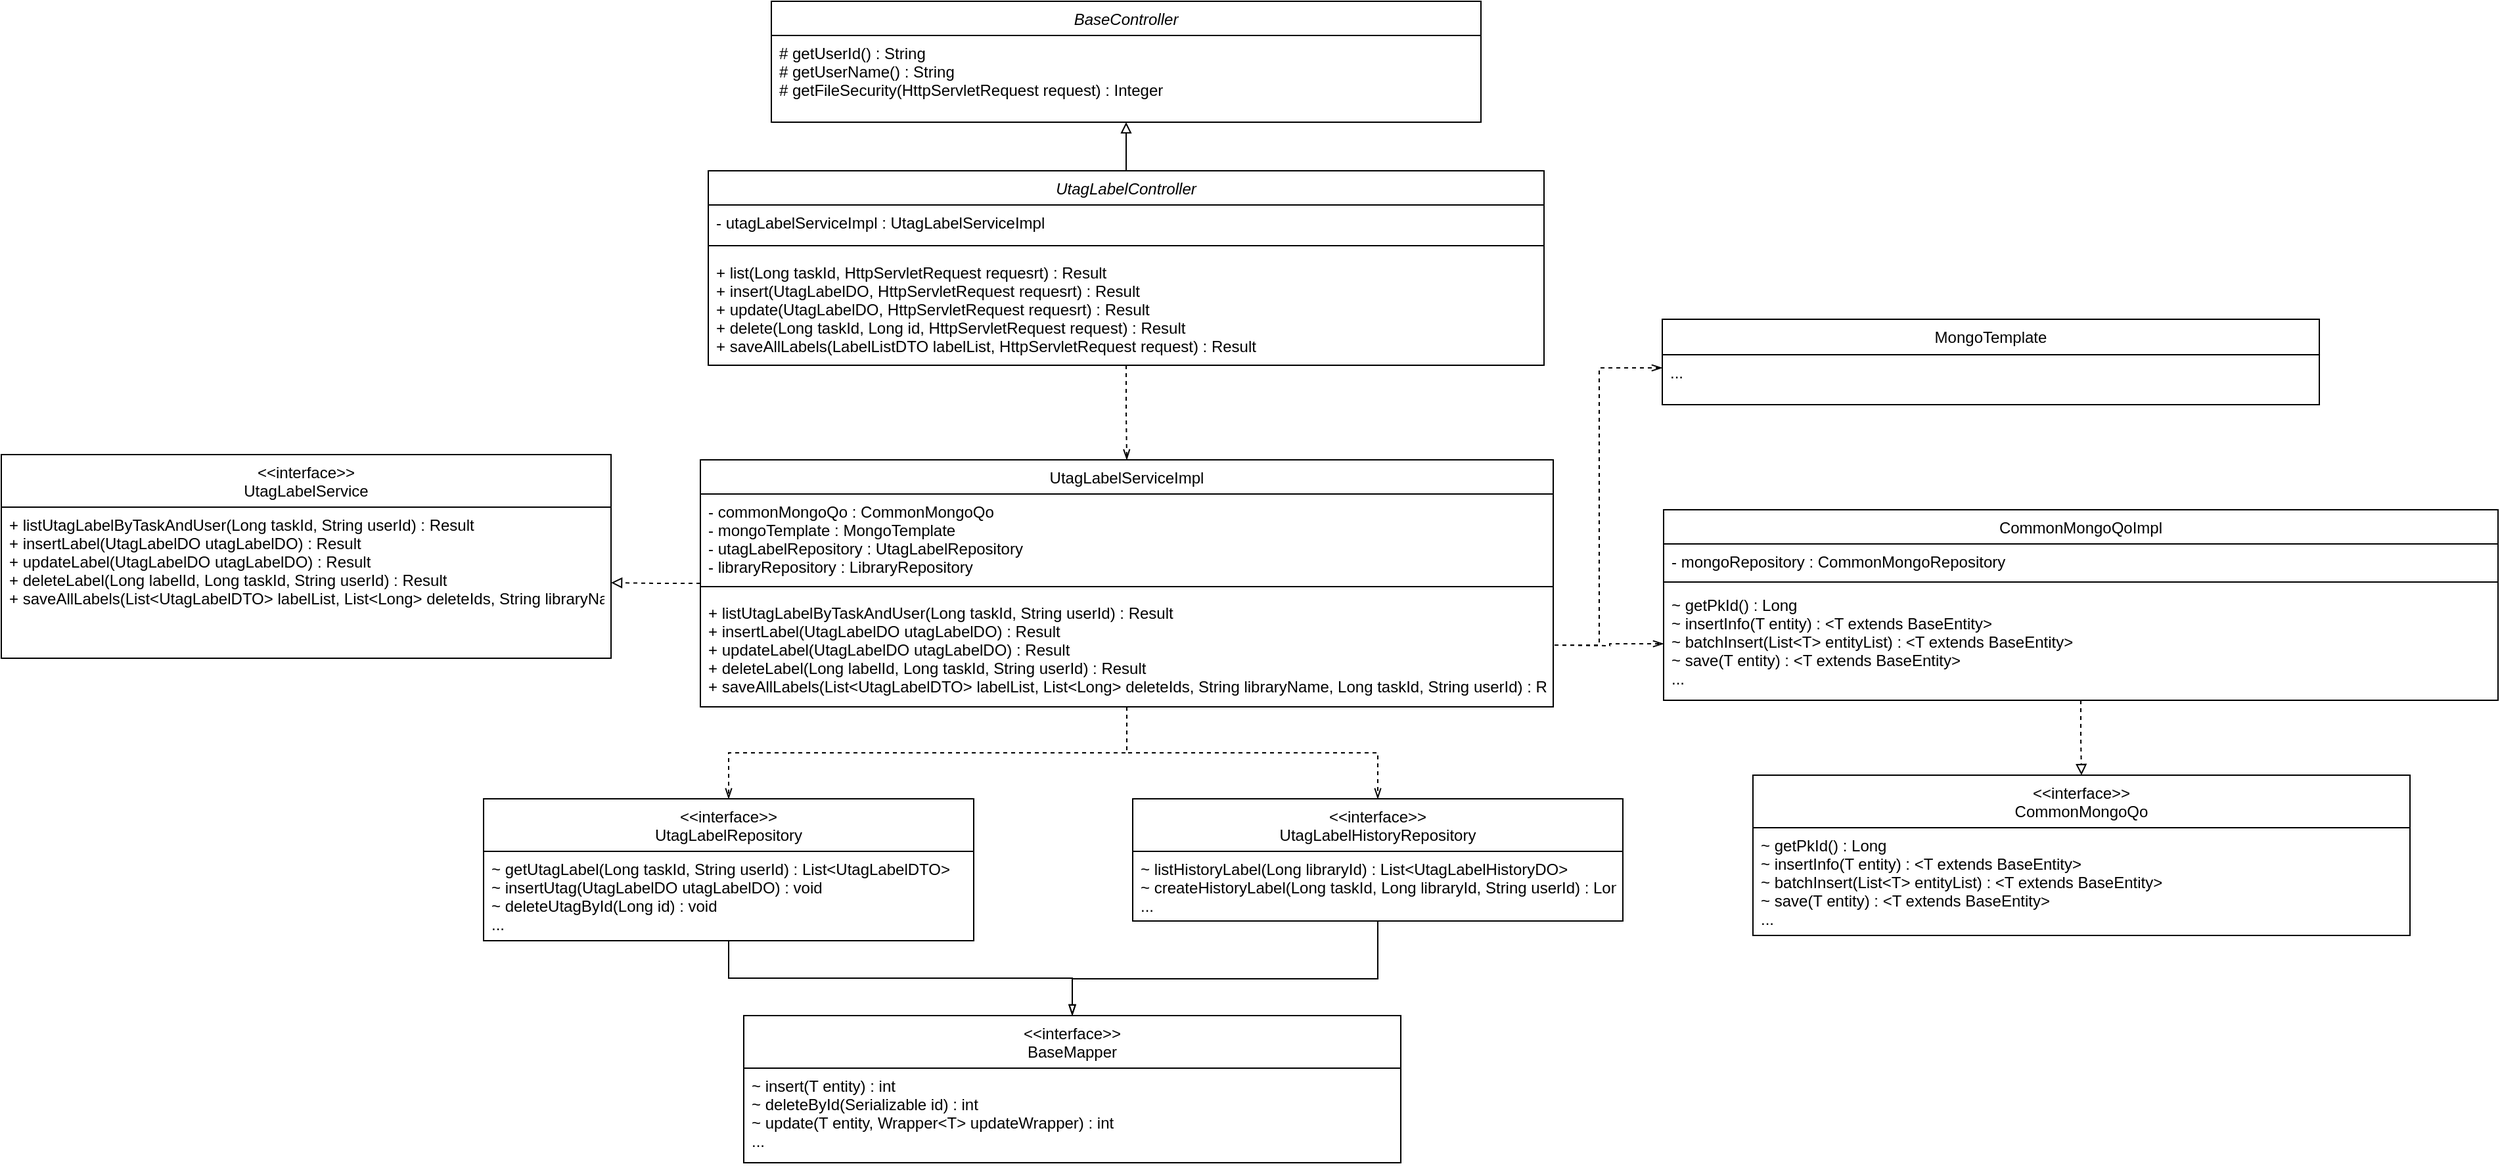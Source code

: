 <mxfile version="22.1.18" type="github">
  <diagram id="C5RBs43oDa-KdzZeNtuy" name="Page-1">
    <mxGraphModel dx="2055" dy="1395" grid="0" gridSize="10" guides="0" tooltips="0" connect="1" arrows="1" fold="1" page="0" pageScale="1" pageWidth="827" pageHeight="1169" math="0" shadow="0">
      <root>
        <mxCell id="WIyWlLk6GJQsqaUBKTNV-0" />
        <mxCell id="WIyWlLk6GJQsqaUBKTNV-1" parent="WIyWlLk6GJQsqaUBKTNV-0" />
        <mxCell id="ijNItwPhicT-rT-5I67z-21" style="edgeStyle=orthogonalEdgeStyle;rounded=0;orthogonalLoop=1;jettySize=auto;html=1;entryX=0.5;entryY=0;entryDx=0;entryDy=0;dashed=1;endArrow=openThin;endFill=0;" parent="WIyWlLk6GJQsqaUBKTNV-1" source="zkfFHV4jXpPFQw0GAbJ--0" target="zkfFHV4jXpPFQw0GAbJ--6" edge="1">
          <mxGeometry relative="1" as="geometry" />
        </mxCell>
        <mxCell id="zkfFHV4jXpPFQw0GAbJ--0" value="UtagLabelController" style="swimlane;fontStyle=2;align=center;verticalAlign=top;childLayout=stackLayout;horizontal=1;startSize=26;horizontalStack=0;resizeParent=1;resizeLast=0;collapsible=1;marginBottom=0;rounded=0;shadow=0;strokeWidth=1;" parent="WIyWlLk6GJQsqaUBKTNV-1" vertex="1">
          <mxGeometry x="600" y="50" width="636" height="148" as="geometry">
            <mxRectangle x="230" y="140" width="160" height="26" as="alternateBounds" />
          </mxGeometry>
        </mxCell>
        <mxCell id="zkfFHV4jXpPFQw0GAbJ--1" value="- utagLabelServiceImpl : UtagLabelServiceImpl" style="text;align=left;verticalAlign=top;spacingLeft=4;spacingRight=4;overflow=hidden;rotatable=0;points=[[0,0.5],[1,0.5]];portConstraint=eastwest;" parent="zkfFHV4jXpPFQw0GAbJ--0" vertex="1">
          <mxGeometry y="26" width="636" height="24" as="geometry" />
        </mxCell>
        <mxCell id="zkfFHV4jXpPFQw0GAbJ--4" value="" style="line;html=1;strokeWidth=1;align=left;verticalAlign=middle;spacingTop=-1;spacingLeft=3;spacingRight=3;rotatable=0;labelPosition=right;points=[];portConstraint=eastwest;" parent="zkfFHV4jXpPFQw0GAbJ--0" vertex="1">
          <mxGeometry y="50" width="636" height="14" as="geometry" />
        </mxCell>
        <mxCell id="leDKgYyMwmwTG1ITvoYh-4" value="+ list(Long taskId, HttpServletRequest requesrt) : Result&#xa;+ insert(UtagLabelDO, HttpServletRequest requesrt) : Result&#xa;+ update(UtagLabelDO, HttpServletRequest requesrt) : Result&#xa;+ delete(Long taskId, Long id, HttpServletRequest request) : Result&#xa;+ saveAllLabels(LabelListDTO labelList, HttpServletRequest request) : Result" style="text;align=left;verticalAlign=top;spacingLeft=4;spacingRight=4;overflow=hidden;rotatable=0;points=[[0,0.5],[1,0.5]];portConstraint=eastwest;" parent="zkfFHV4jXpPFQw0GAbJ--0" vertex="1">
          <mxGeometry y="64" width="636" height="84" as="geometry" />
        </mxCell>
        <mxCell id="s-RZ2mOXNUzrkTFULdYA-22" style="edgeStyle=orthogonalEdgeStyle;rounded=0;orthogonalLoop=1;jettySize=auto;html=1;endArrow=openThin;endFill=0;dashed=1;" edge="1" parent="WIyWlLk6GJQsqaUBKTNV-1" source="zkfFHV4jXpPFQw0GAbJ--6" target="s-RZ2mOXNUzrkTFULdYA-17">
          <mxGeometry relative="1" as="geometry" />
        </mxCell>
        <mxCell id="s-RZ2mOXNUzrkTFULdYA-23" style="edgeStyle=orthogonalEdgeStyle;rounded=0;orthogonalLoop=1;jettySize=auto;html=1;endArrow=openThin;endFill=0;dashed=1;" edge="1" parent="WIyWlLk6GJQsqaUBKTNV-1" source="zkfFHV4jXpPFQw0GAbJ--6" target="s-RZ2mOXNUzrkTFULdYA-12">
          <mxGeometry relative="1" as="geometry" />
        </mxCell>
        <mxCell id="s-RZ2mOXNUzrkTFULdYA-24" style="edgeStyle=orthogonalEdgeStyle;rounded=0;orthogonalLoop=1;jettySize=auto;html=1;entryX=1;entryY=0.5;entryDx=0;entryDy=0;endArrow=block;endFill=0;dashed=1;" edge="1" parent="WIyWlLk6GJQsqaUBKTNV-1" source="zkfFHV4jXpPFQw0GAbJ--6" target="leDKgYyMwmwTG1ITvoYh-9">
          <mxGeometry relative="1" as="geometry" />
        </mxCell>
        <mxCell id="zkfFHV4jXpPFQw0GAbJ--6" value="UtagLabelServiceImpl" style="swimlane;fontStyle=0;align=center;verticalAlign=top;childLayout=stackLayout;horizontal=1;startSize=26;horizontalStack=0;resizeParent=1;resizeLast=0;collapsible=1;marginBottom=0;rounded=0;shadow=0;strokeWidth=1;" parent="WIyWlLk6GJQsqaUBKTNV-1" vertex="1">
          <mxGeometry x="594" y="270" width="649" height="188" as="geometry">
            <mxRectangle x="130" y="380" width="160" height="26" as="alternateBounds" />
          </mxGeometry>
        </mxCell>
        <mxCell id="zkfFHV4jXpPFQw0GAbJ--7" value="- commonMongoQo : CommonMongoQo&#xa;- mongoTemplate : MongoTemplate&#xa;- utagLabelRepository : UtagLabelRepository&#xa;- libraryRepository : LibraryRepository" style="text;align=left;verticalAlign=top;spacingLeft=4;spacingRight=4;overflow=hidden;rotatable=0;points=[[0,0.5],[1,0.5]];portConstraint=eastwest;" parent="zkfFHV4jXpPFQw0GAbJ--6" vertex="1">
          <mxGeometry y="26" width="649" height="64" as="geometry" />
        </mxCell>
        <mxCell id="zkfFHV4jXpPFQw0GAbJ--9" value="" style="line;html=1;strokeWidth=1;align=left;verticalAlign=middle;spacingTop=-1;spacingLeft=3;spacingRight=3;rotatable=0;labelPosition=right;points=[];portConstraint=eastwest;" parent="zkfFHV4jXpPFQw0GAbJ--6" vertex="1">
          <mxGeometry y="90" width="649" height="13" as="geometry" />
        </mxCell>
        <mxCell id="zkfFHV4jXpPFQw0GAbJ--11" value="+ listUtagLabelByTaskAndUser(Long taskId, String userId) : Result&#xa;+ insertLabel(UtagLabelDO utagLabelDO) : Result&#xa;+ updateLabel(UtagLabelDO utagLabelDO) : Result&#xa;+ deleteLabel(Long labelId, Long taskId, String userId) : Result&#xa;+ saveAllLabels(List&lt;UtagLabelDTO&gt; labelList, List&lt;Long&gt; deleteIds, String libraryName, Long taskId, String userId) : Result " style="text;align=left;verticalAlign=top;spacingLeft=4;spacingRight=4;overflow=hidden;rotatable=0;points=[[0,0.5],[1,0.5]];portConstraint=eastwest;" parent="zkfFHV4jXpPFQw0GAbJ--6" vertex="1">
          <mxGeometry y="103" width="649" height="85" as="geometry" />
        </mxCell>
        <mxCell id="leDKgYyMwmwTG1ITvoYh-6" value="&lt;&lt;interface&gt;&gt;&#xa;UtagLabelService" style="swimlane;fontStyle=0;align=center;verticalAlign=top;childLayout=stackLayout;horizontal=1;startSize=40;horizontalStack=0;resizeParent=1;resizeLast=0;collapsible=1;marginBottom=0;rounded=0;shadow=0;strokeWidth=1;" parent="WIyWlLk6GJQsqaUBKTNV-1" vertex="1">
          <mxGeometry x="62" y="266" width="464" height="155" as="geometry">
            <mxRectangle x="130" y="380" width="160" height="26" as="alternateBounds" />
          </mxGeometry>
        </mxCell>
        <mxCell id="leDKgYyMwmwTG1ITvoYh-9" value="+ listUtagLabelByTaskAndUser(Long taskId, String userId) : Result&#xa;+ insertLabel(UtagLabelDO utagLabelDO) : Result&#xa;+ updateLabel(UtagLabelDO utagLabelDO) : Result&#xa;+ deleteLabel(Long labelId, Long taskId, String userId) : Result&#xa;+ saveAllLabels(List&lt;UtagLabelDTO&gt; labelList, List&lt;Long&gt; deleteIds, String libraryName, Long taskId, String userId) : Result " style="text;align=left;verticalAlign=top;spacingLeft=4;spacingRight=4;overflow=hidden;rotatable=0;points=[[0,0.5],[1,0.5]];portConstraint=eastwest;" parent="leDKgYyMwmwTG1ITvoYh-6" vertex="1">
          <mxGeometry y="40" width="464" height="115" as="geometry" />
        </mxCell>
        <mxCell id="ijNItwPhicT-rT-5I67z-0" value="BaseController" style="swimlane;fontStyle=2;align=center;verticalAlign=top;childLayout=stackLayout;horizontal=1;startSize=26;horizontalStack=0;resizeParent=1;resizeLast=0;collapsible=1;marginBottom=0;rounded=0;shadow=0;strokeWidth=1;" parent="WIyWlLk6GJQsqaUBKTNV-1" vertex="1">
          <mxGeometry x="648" y="-79" width="540" height="92" as="geometry">
            <mxRectangle x="230" y="140" width="160" height="26" as="alternateBounds" />
          </mxGeometry>
        </mxCell>
        <mxCell id="ijNItwPhicT-rT-5I67z-3" value="# getUserId() : String&#xa;# getUserName() : String&#xa;# getFileSecurity(HttpServletRequest request) : Integer" style="text;align=left;verticalAlign=top;spacingLeft=4;spacingRight=4;overflow=hidden;rotatable=0;points=[[0,0.5],[1,0.5]];portConstraint=eastwest;" parent="ijNItwPhicT-rT-5I67z-0" vertex="1">
          <mxGeometry y="26" width="540" height="66" as="geometry" />
        </mxCell>
        <mxCell id="ijNItwPhicT-rT-5I67z-6" style="edgeStyle=orthogonalEdgeStyle;rounded=0;orthogonalLoop=1;jettySize=auto;html=1;exitX=0.5;exitY=0;exitDx=0;exitDy=0;endArrow=block;endFill=0;entryX=0.5;entryY=1;entryDx=0;entryDy=0;" parent="WIyWlLk6GJQsqaUBKTNV-1" source="zkfFHV4jXpPFQw0GAbJ--0" target="ijNItwPhicT-rT-5I67z-0" edge="1">
          <mxGeometry relative="1" as="geometry">
            <mxPoint x="868" y="-29" as="targetPoint" />
          </mxGeometry>
        </mxCell>
        <mxCell id="s-RZ2mOXNUzrkTFULdYA-0" value="&lt;&lt;interface&gt;&gt;&#xa;CommonMongoQo" style="swimlane;fontStyle=0;align=center;verticalAlign=top;childLayout=stackLayout;horizontal=1;startSize=40;horizontalStack=0;resizeParent=1;resizeLast=0;collapsible=1;marginBottom=0;rounded=0;shadow=0;strokeWidth=1;" vertex="1" parent="WIyWlLk6GJQsqaUBKTNV-1">
          <mxGeometry x="1395" y="510" width="500" height="122" as="geometry">
            <mxRectangle x="130" y="380" width="160" height="26" as="alternateBounds" />
          </mxGeometry>
        </mxCell>
        <mxCell id="s-RZ2mOXNUzrkTFULdYA-1" value="~ getPkId() : Long&#xa;~ insertInfo(T entity) : &lt;T extends BaseEntity&gt;&#xa;~ batchInsert(List&lt;T&gt; entityList) : &lt;T extends BaseEntity&gt;&#xa;~ save(T entity) : &lt;T extends BaseEntity&gt;&#xa;..." style="text;align=left;verticalAlign=top;spacingLeft=4;spacingRight=4;overflow=hidden;rotatable=0;points=[[0,0.5],[1,0.5]];portConstraint=eastwest;" vertex="1" parent="s-RZ2mOXNUzrkTFULdYA-0">
          <mxGeometry y="40" width="500" height="82" as="geometry" />
        </mxCell>
        <mxCell id="s-RZ2mOXNUzrkTFULdYA-2" value="MongoTemplate" style="swimlane;fontStyle=0;align=center;verticalAlign=top;childLayout=stackLayout;horizontal=1;startSize=27;horizontalStack=0;resizeParent=1;resizeLast=0;collapsible=1;marginBottom=0;rounded=0;shadow=0;strokeWidth=1;" vertex="1" parent="WIyWlLk6GJQsqaUBKTNV-1">
          <mxGeometry x="1326" y="163" width="500" height="65" as="geometry">
            <mxRectangle x="130" y="380" width="160" height="26" as="alternateBounds" />
          </mxGeometry>
        </mxCell>
        <mxCell id="s-RZ2mOXNUzrkTFULdYA-3" value="..." style="text;align=left;verticalAlign=top;spacingLeft=4;spacingRight=4;overflow=hidden;rotatable=0;points=[[0,0.5],[1,0.5]];portConstraint=eastwest;" vertex="1" parent="s-RZ2mOXNUzrkTFULdYA-2">
          <mxGeometry y="27" width="500" height="38" as="geometry" />
        </mxCell>
        <mxCell id="s-RZ2mOXNUzrkTFULdYA-4" style="edgeStyle=orthogonalEdgeStyle;rounded=0;orthogonalLoop=1;jettySize=auto;html=1;dashed=1;endArrow=block;endFill=0;" edge="1" parent="WIyWlLk6GJQsqaUBKTNV-1" source="s-RZ2mOXNUzrkTFULdYA-5" target="s-RZ2mOXNUzrkTFULdYA-0">
          <mxGeometry relative="1" as="geometry" />
        </mxCell>
        <mxCell id="s-RZ2mOXNUzrkTFULdYA-5" value="CommonMongoQoImpl" style="swimlane;fontStyle=0;align=center;verticalAlign=top;childLayout=stackLayout;horizontal=1;startSize=26;horizontalStack=0;resizeParent=1;resizeLast=0;collapsible=1;marginBottom=0;rounded=0;shadow=0;strokeWidth=1;" vertex="1" parent="WIyWlLk6GJQsqaUBKTNV-1">
          <mxGeometry x="1327" y="308" width="635" height="145" as="geometry">
            <mxRectangle x="130" y="380" width="160" height="26" as="alternateBounds" />
          </mxGeometry>
        </mxCell>
        <mxCell id="s-RZ2mOXNUzrkTFULdYA-6" value="- mongoRepository : CommonMongoRepository" style="text;align=left;verticalAlign=top;spacingLeft=4;spacingRight=4;overflow=hidden;rotatable=0;points=[[0,0.5],[1,0.5]];portConstraint=eastwest;" vertex="1" parent="s-RZ2mOXNUzrkTFULdYA-5">
          <mxGeometry y="26" width="635" height="25" as="geometry" />
        </mxCell>
        <mxCell id="s-RZ2mOXNUzrkTFULdYA-7" value="" style="line;html=1;strokeWidth=1;align=left;verticalAlign=middle;spacingTop=-1;spacingLeft=3;spacingRight=3;rotatable=0;labelPosition=right;points=[];portConstraint=eastwest;" vertex="1" parent="s-RZ2mOXNUzrkTFULdYA-5">
          <mxGeometry y="51" width="635" height="8" as="geometry" />
        </mxCell>
        <mxCell id="s-RZ2mOXNUzrkTFULdYA-8" value="~ getPkId() : Long&#xa;~ insertInfo(T entity) : &lt;T extends BaseEntity&gt;&#xa;~ batchInsert(List&lt;T&gt; entityList) : &lt;T extends BaseEntity&gt;&#xa;~ save(T entity) : &lt;T extends BaseEntity&gt;&#xa;..." style="text;align=left;verticalAlign=top;spacingLeft=4;spacingRight=4;overflow=hidden;rotatable=0;points=[[0,0.5],[1,0.5]];portConstraint=eastwest;" vertex="1" parent="s-RZ2mOXNUzrkTFULdYA-5">
          <mxGeometry y="59" width="635" height="86" as="geometry" />
        </mxCell>
        <mxCell id="s-RZ2mOXNUzrkTFULdYA-9" style="edgeStyle=orthogonalEdgeStyle;rounded=0;orthogonalLoop=1;jettySize=auto;html=1;endArrow=openThin;endFill=0;dashed=1;exitX=1;exitY=0.5;exitDx=0;exitDy=0;" edge="1" parent="WIyWlLk6GJQsqaUBKTNV-1" target="s-RZ2mOXNUzrkTFULdYA-8">
          <mxGeometry relative="1" as="geometry">
            <mxPoint x="1244" y="411" as="sourcePoint" />
            <mxPoint x="1432" y="439" as="targetPoint" />
          </mxGeometry>
        </mxCell>
        <mxCell id="s-RZ2mOXNUzrkTFULdYA-10" style="edgeStyle=orthogonalEdgeStyle;rounded=0;orthogonalLoop=1;jettySize=auto;html=1;endArrow=openThin;endFill=0;dashed=1;exitX=1;exitY=0.5;exitDx=0;exitDy=0;" edge="1" parent="WIyWlLk6GJQsqaUBKTNV-1" target="s-RZ2mOXNUzrkTFULdYA-3">
          <mxGeometry relative="1" as="geometry">
            <mxPoint x="1244" y="411" as="sourcePoint" />
            <mxPoint x="1385" y="421" as="targetPoint" />
            <Array as="points">
              <mxPoint x="1278" y="411" />
              <mxPoint x="1278" y="200" />
            </Array>
          </mxGeometry>
        </mxCell>
        <mxCell id="s-RZ2mOXNUzrkTFULdYA-21" style="edgeStyle=orthogonalEdgeStyle;rounded=0;orthogonalLoop=1;jettySize=auto;html=1;endArrow=blockThin;endFill=0;" edge="1" parent="WIyWlLk6GJQsqaUBKTNV-1" source="s-RZ2mOXNUzrkTFULdYA-12" target="s-RZ2mOXNUzrkTFULdYA-14">
          <mxGeometry relative="1" as="geometry" />
        </mxCell>
        <mxCell id="s-RZ2mOXNUzrkTFULdYA-12" value="&lt;&lt;interface&gt;&gt;&#xa;UtagLabelRepository" style="swimlane;fontStyle=0;align=center;verticalAlign=top;childLayout=stackLayout;horizontal=1;startSize=40;horizontalStack=0;resizeParent=1;resizeLast=0;collapsible=1;marginBottom=0;rounded=0;shadow=0;strokeWidth=1;" vertex="1" parent="WIyWlLk6GJQsqaUBKTNV-1">
          <mxGeometry x="429" y="528" width="373" height="108" as="geometry">
            <mxRectangle x="130" y="380" width="160" height="26" as="alternateBounds" />
          </mxGeometry>
        </mxCell>
        <mxCell id="s-RZ2mOXNUzrkTFULdYA-13" value="~ getUtagLabel(Long taskId, String userId) : List&lt;UtagLabelDTO&gt;&#xa;~ insertUtag(UtagLabelDO utagLabelDO) : void&#xa;~ deleteUtagById(Long id) : void&#xa;..." style="text;align=left;verticalAlign=top;spacingLeft=4;spacingRight=4;overflow=hidden;rotatable=0;points=[[0,0.5],[1,0.5]];portConstraint=eastwest;" vertex="1" parent="s-RZ2mOXNUzrkTFULdYA-12">
          <mxGeometry y="40" width="373" height="68" as="geometry" />
        </mxCell>
        <mxCell id="s-RZ2mOXNUzrkTFULdYA-14" value="&lt;&lt;interface&gt;&gt;&#xa;BaseMapper" style="swimlane;fontStyle=0;align=center;verticalAlign=top;childLayout=stackLayout;horizontal=1;startSize=40;horizontalStack=0;resizeParent=1;resizeLast=0;collapsible=1;marginBottom=0;rounded=0;shadow=0;strokeWidth=1;" vertex="1" parent="WIyWlLk6GJQsqaUBKTNV-1">
          <mxGeometry x="627" y="693" width="500" height="112" as="geometry">
            <mxRectangle x="130" y="380" width="160" height="26" as="alternateBounds" />
          </mxGeometry>
        </mxCell>
        <mxCell id="s-RZ2mOXNUzrkTFULdYA-15" value="~ insert(T entity) : int&#xa;~ deleteById(Serializable id) : int&#xa;~ update(T entity, Wrapper&lt;T&gt; updateWrapper) : int&#xa;..." style="text;align=left;verticalAlign=top;spacingLeft=4;spacingRight=4;overflow=hidden;rotatable=0;points=[[0,0.5],[1,0.5]];portConstraint=eastwest;" vertex="1" parent="s-RZ2mOXNUzrkTFULdYA-14">
          <mxGeometry y="40" width="500" height="72" as="geometry" />
        </mxCell>
        <mxCell id="s-RZ2mOXNUzrkTFULdYA-20" style="edgeStyle=orthogonalEdgeStyle;rounded=0;orthogonalLoop=1;jettySize=auto;html=1;entryX=0.5;entryY=0;entryDx=0;entryDy=0;endArrow=blockThin;endFill=0;" edge="1" parent="WIyWlLk6GJQsqaUBKTNV-1" source="s-RZ2mOXNUzrkTFULdYA-17" target="s-RZ2mOXNUzrkTFULdYA-14">
          <mxGeometry relative="1" as="geometry">
            <Array as="points">
              <mxPoint x="1109" y="665" />
              <mxPoint x="877" y="665" />
            </Array>
          </mxGeometry>
        </mxCell>
        <mxCell id="s-RZ2mOXNUzrkTFULdYA-17" value="&lt;&lt;interface&gt;&gt;&#xa;UtagLabelHistoryRepository" style="swimlane;fontStyle=0;align=center;verticalAlign=top;childLayout=stackLayout;horizontal=1;startSize=40;horizontalStack=0;resizeParent=1;resizeLast=0;collapsible=1;marginBottom=0;rounded=0;shadow=0;strokeWidth=1;" vertex="1" parent="WIyWlLk6GJQsqaUBKTNV-1">
          <mxGeometry x="923" y="528" width="373" height="93" as="geometry">
            <mxRectangle x="130" y="380" width="160" height="26" as="alternateBounds" />
          </mxGeometry>
        </mxCell>
        <mxCell id="s-RZ2mOXNUzrkTFULdYA-18" value="~ listHistoryLabel(Long libraryId) : List&lt;UtagLabelHistoryDO&gt;&#xa;~ createHistoryLabel(Long taskId, Long libraryId, String userId) : Long&#xa;..." style="text;align=left;verticalAlign=top;spacingLeft=4;spacingRight=4;overflow=hidden;rotatable=0;points=[[0,0.5],[1,0.5]];portConstraint=eastwest;" vertex="1" parent="s-RZ2mOXNUzrkTFULdYA-17">
          <mxGeometry y="40" width="373" height="53" as="geometry" />
        </mxCell>
      </root>
    </mxGraphModel>
  </diagram>
</mxfile>
